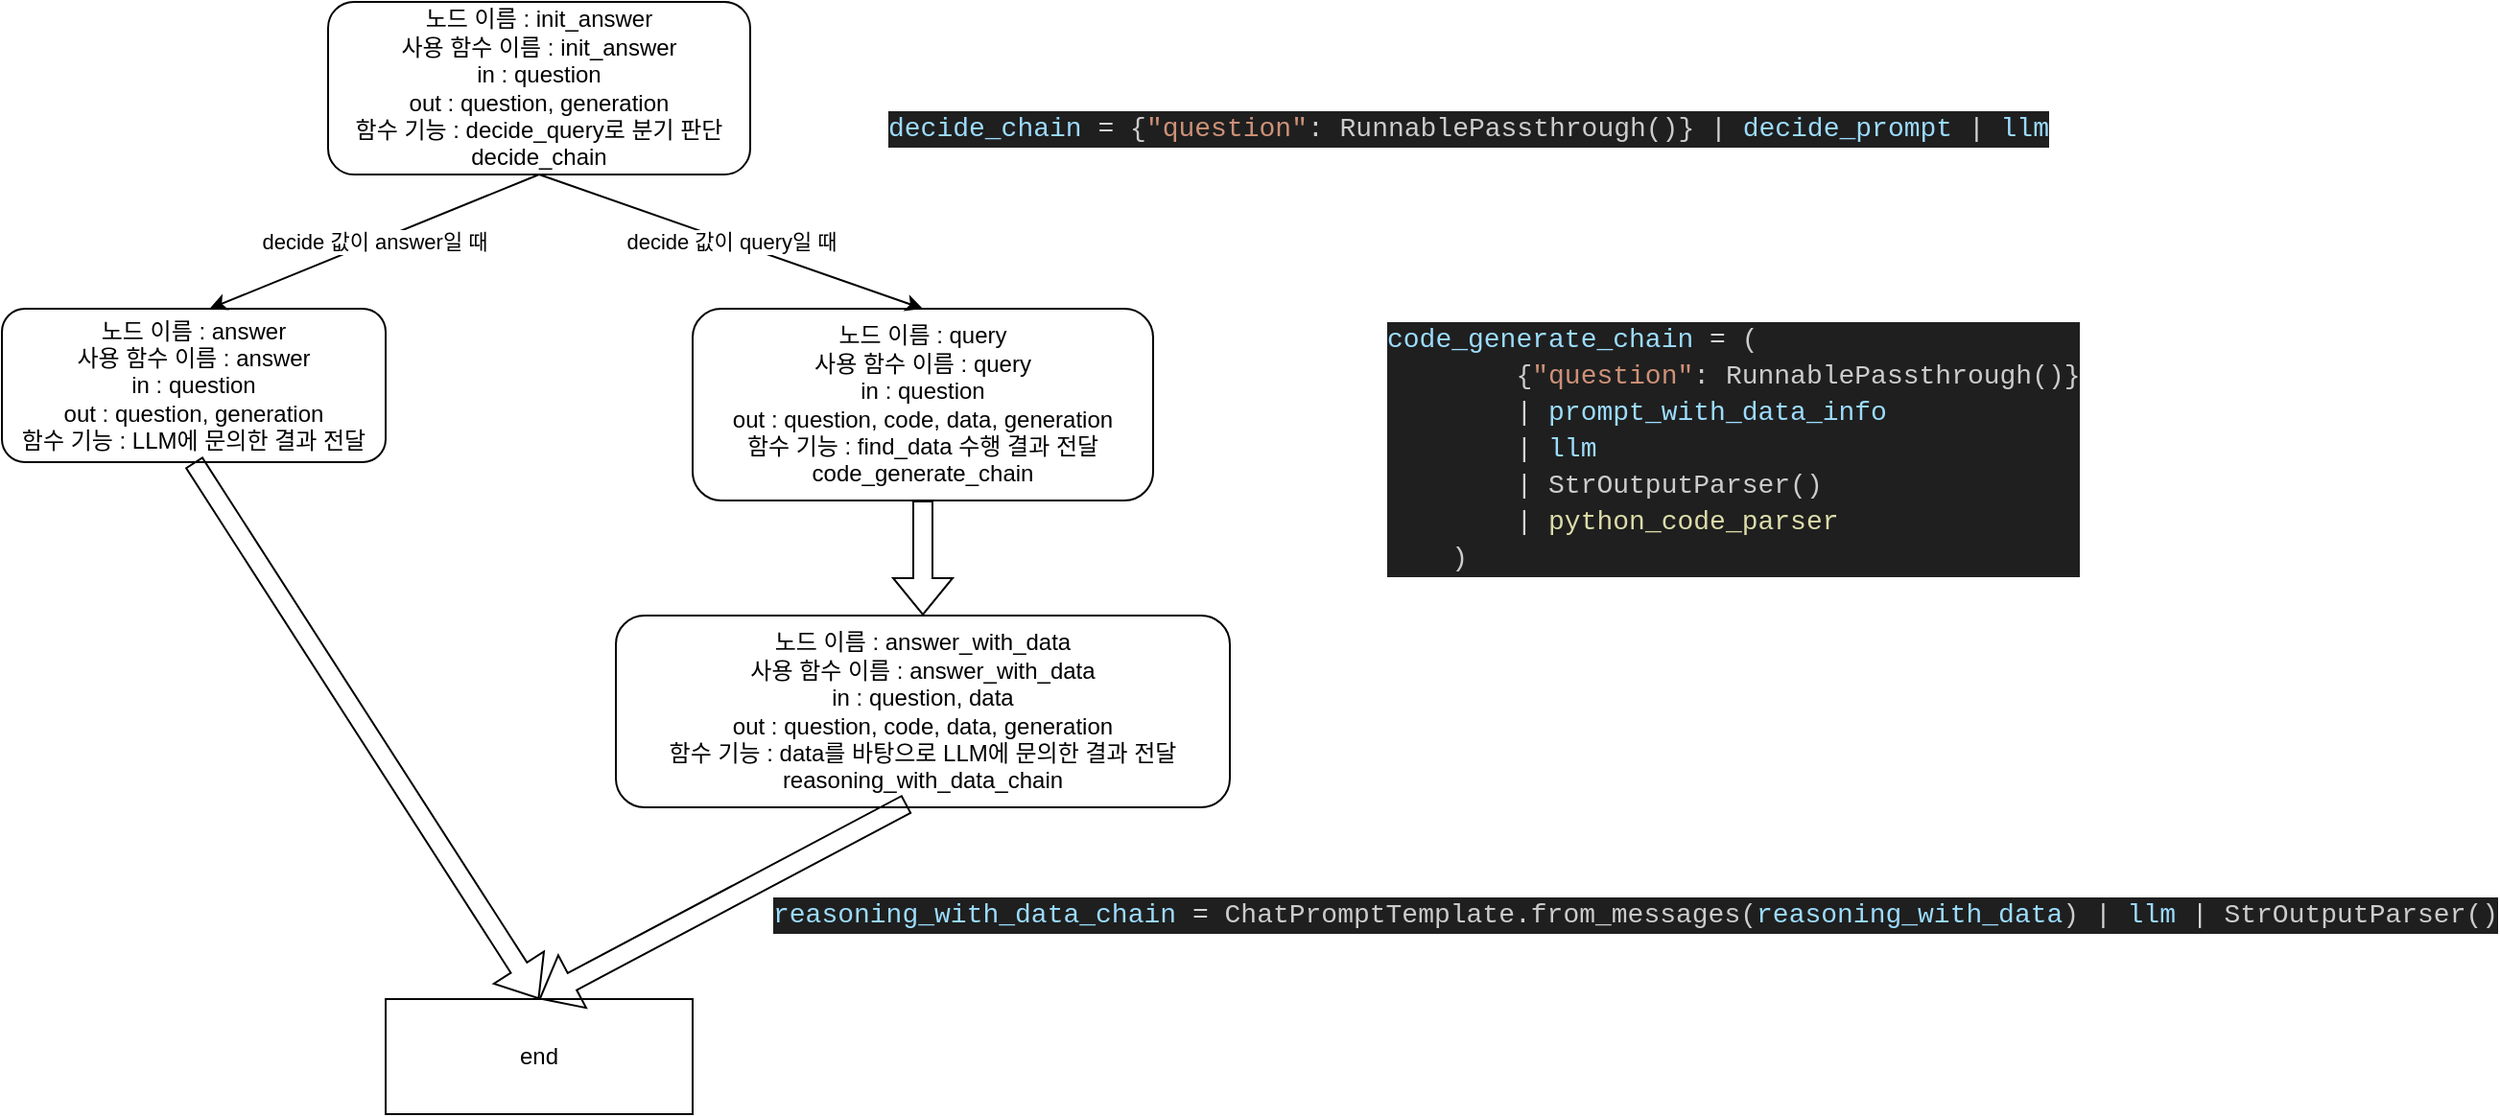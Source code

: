 <mxfile version="24.7.17" pages="4">
  <diagram name="4-2" id="MV99ywLE6sRBqoc3Rl2_">
    <mxGraphModel dx="1434" dy="772" grid="1" gridSize="10" guides="1" tooltips="1" connect="1" arrows="1" fold="1" page="1" pageScale="1" pageWidth="827" pageHeight="1169" math="0" shadow="0">
      <root>
        <mxCell id="0" />
        <mxCell id="1" parent="0" />
        <mxCell id="ds9b3EL3FU3L-x919b3u-1" value="노드 이름 : init_answer&lt;div&gt;사용 함수 이름 : init_answer&lt;/div&gt;&lt;div&gt;&lt;div&gt;&lt;span style=&quot;background-color: initial;&quot;&gt;in :&amp;nbsp;&lt;/span&gt;&lt;span style=&quot;background-color: initial;&quot;&gt;question&lt;/span&gt;&lt;/div&gt;&lt;div&gt;&lt;span style=&quot;background-color: initial;&quot;&gt;out : question, generation&lt;/span&gt;&lt;/div&gt;&lt;/div&gt;&lt;div&gt;&lt;div&gt;함수 기능 : decide_query로 분기 판단&lt;/div&gt;&lt;/div&gt;&lt;div&gt;decide_chain&lt;/div&gt;" style="rounded=1;whiteSpace=wrap;html=1;" parent="1" vertex="1">
          <mxGeometry x="290" y="40" width="220" height="90" as="geometry" />
        </mxCell>
        <mxCell id="ds9b3EL3FU3L-x919b3u-2" value="end" style="rounded=0;whiteSpace=wrap;html=1;" parent="1" vertex="1">
          <mxGeometry x="320" y="560" width="160" height="60" as="geometry" />
        </mxCell>
        <mxCell id="ds9b3EL3FU3L-x919b3u-3" value="노드 이름 : answer&lt;div&gt;사용 함수 이름 : answer&lt;/div&gt;&lt;div&gt;&lt;div&gt;&lt;span style=&quot;background-color: initial;&quot;&gt;in :&amp;nbsp;&lt;/span&gt;&lt;span style=&quot;background-color: initial;&quot;&gt;question&lt;/span&gt;&lt;/div&gt;&lt;div&gt;&lt;span style=&quot;background-color: initial;&quot;&gt;out : question, generation&lt;/span&gt;&lt;/div&gt;&lt;/div&gt;&lt;div&gt;함수 기능 : LLM에 문의한 결과 전달&lt;/div&gt;" style="rounded=1;whiteSpace=wrap;html=1;" parent="1" vertex="1">
          <mxGeometry x="120" y="200" width="200" height="80" as="geometry" />
        </mxCell>
        <mxCell id="ds9b3EL3FU3L-x919b3u-4" value="" style="shape=flexArrow;endArrow=classic;html=1;rounded=0;exitX=0.5;exitY=1;exitDx=0;exitDy=0;entryX=0.5;entryY=0;entryDx=0;entryDy=0;" parent="1" source="ds9b3EL3FU3L-x919b3u-3" target="ds9b3EL3FU3L-x919b3u-2" edge="1">
          <mxGeometry width="50" height="50" relative="1" as="geometry">
            <mxPoint x="390" y="430" as="sourcePoint" />
            <mxPoint x="430" y="470" as="targetPoint" />
          </mxGeometry>
        </mxCell>
        <mxCell id="ds9b3EL3FU3L-x919b3u-5" value="노드 이름 : answer_with_data&lt;div&gt;사용 함수 이름 : answer_with_data&lt;/div&gt;&lt;div&gt;&lt;div&gt;&lt;span style=&quot;background-color: initial;&quot;&gt;in :&amp;nbsp;&lt;/span&gt;&lt;span style=&quot;background-color: initial;&quot;&gt;question, data&lt;/span&gt;&lt;/div&gt;&lt;div&gt;&lt;span style=&quot;background-color: initial;&quot;&gt;out : question, code, data, generation&lt;/span&gt;&lt;/div&gt;&lt;/div&gt;&lt;div&gt;함수 기능 : data를 바탕으로 LLM에 문의한 결과 전달&lt;/div&gt;&lt;div&gt;reasoning_with_data_chain&lt;/div&gt;" style="rounded=1;whiteSpace=wrap;html=1;" parent="1" vertex="1">
          <mxGeometry x="440" y="360" width="320" height="100" as="geometry" />
        </mxCell>
        <mxCell id="ds9b3EL3FU3L-x919b3u-7" value="노드 이름 : query&lt;div&gt;사용 함수 이름 : query&lt;/div&gt;&lt;div&gt;&lt;div&gt;&lt;span style=&quot;background-color: initial;&quot;&gt;in :&amp;nbsp;&lt;/span&gt;&lt;span style=&quot;background-color: initial;&quot;&gt;question&lt;/span&gt;&lt;/div&gt;&lt;div&gt;&lt;span style=&quot;background-color: initial;&quot;&gt;out : question, code, data, generation&lt;/span&gt;&lt;/div&gt;&lt;/div&gt;&lt;div&gt;함수 기능 : find_data 수행 결과 전달&lt;/div&gt;&lt;div&gt;code_generate_chain&lt;/div&gt;" style="rounded=1;whiteSpace=wrap;html=1;" parent="1" vertex="1">
          <mxGeometry x="480" y="200" width="240" height="100" as="geometry" />
        </mxCell>
        <mxCell id="ds9b3EL3FU3L-x919b3u-8" value="" style="endArrow=classic;html=1;rounded=0;exitX=0.5;exitY=1;exitDx=0;exitDy=0;entryX=0.541;entryY=0;entryDx=0;entryDy=0;entryPerimeter=0;" parent="1" source="ds9b3EL3FU3L-x919b3u-1" target="ds9b3EL3FU3L-x919b3u-3" edge="1">
          <mxGeometry relative="1" as="geometry">
            <mxPoint x="400" y="200" as="sourcePoint" />
            <mxPoint x="500" y="200" as="targetPoint" />
          </mxGeometry>
        </mxCell>
        <mxCell id="ds9b3EL3FU3L-x919b3u-9" value="decide 값이 answer일 때" style="edgeLabel;resizable=0;html=1;;align=center;verticalAlign=middle;" parent="ds9b3EL3FU3L-x919b3u-8" connectable="0" vertex="1">
          <mxGeometry relative="1" as="geometry" />
        </mxCell>
        <mxCell id="ds9b3EL3FU3L-x919b3u-10" value="" style="endArrow=classic;html=1;rounded=0;exitX=0.5;exitY=1;exitDx=0;exitDy=0;entryX=0.5;entryY=0;entryDx=0;entryDy=0;" parent="1" source="ds9b3EL3FU3L-x919b3u-1" target="ds9b3EL3FU3L-x919b3u-7" edge="1">
          <mxGeometry relative="1" as="geometry">
            <mxPoint x="430" y="130" as="sourcePoint" />
            <mxPoint x="132" y="240" as="targetPoint" />
          </mxGeometry>
        </mxCell>
        <mxCell id="ds9b3EL3FU3L-x919b3u-11" value="decide 값이 query일 때" style="edgeLabel;resizable=0;html=1;;align=center;verticalAlign=middle;" parent="ds9b3EL3FU3L-x919b3u-10" connectable="0" vertex="1">
          <mxGeometry relative="1" as="geometry" />
        </mxCell>
        <mxCell id="ds9b3EL3FU3L-x919b3u-12" value="" style="shape=flexArrow;endArrow=classic;html=1;rounded=0;exitX=0.474;exitY=0.983;exitDx=0;exitDy=0;entryX=0.5;entryY=0;entryDx=0;entryDy=0;exitPerimeter=0;" parent="1" source="ds9b3EL3FU3L-x919b3u-5" target="ds9b3EL3FU3L-x919b3u-2" edge="1">
          <mxGeometry width="50" height="50" relative="1" as="geometry">
            <mxPoint x="125" y="300" as="sourcePoint" />
            <mxPoint x="410" y="490" as="targetPoint" />
          </mxGeometry>
        </mxCell>
        <mxCell id="ds9b3EL3FU3L-x919b3u-13" value="" style="shape=flexArrow;endArrow=classic;html=1;rounded=0;entryX=0.5;entryY=0;entryDx=0;entryDy=0;exitX=0.5;exitY=1;exitDx=0;exitDy=0;" parent="1" source="ds9b3EL3FU3L-x919b3u-7" target="ds9b3EL3FU3L-x919b3u-5" edge="1">
          <mxGeometry width="50" height="50" relative="1" as="geometry">
            <mxPoint x="660" y="310" as="sourcePoint" />
            <mxPoint x="410" y="490" as="targetPoint" />
          </mxGeometry>
        </mxCell>
        <mxCell id="0rAlKW8F8_RPbBPRrQMc-1" value="&lt;div style=&quot;color: #cccccc;background-color: #1f1f1f;font-family: Consolas, &#39;Courier New&#39;, monospace;font-weight: normal;font-size: 14px;line-height: 19px;white-space: pre;&quot;&gt;&lt;div&gt;&lt;span style=&quot;color: #9cdcfe;&quot;&gt;code_generate_chain&lt;/span&gt;&lt;span style=&quot;color: #cccccc;&quot;&gt; &lt;/span&gt;&lt;span style=&quot;color: #d4d4d4;&quot;&gt;=&lt;/span&gt;&lt;span style=&quot;color: #cccccc;&quot;&gt; (&lt;/span&gt;&lt;/div&gt;&lt;div&gt;&lt;span style=&quot;color: #cccccc;&quot;&gt;&amp;nbsp; &amp;nbsp; &amp;nbsp; &amp;nbsp; {&lt;/span&gt;&lt;span style=&quot;color: #ce9178;&quot;&gt;&quot;question&quot;&lt;/span&gt;&lt;span style=&quot;color: #cccccc;&quot;&gt;: RunnablePassthrough()}&lt;/span&gt;&lt;/div&gt;&lt;div&gt;&lt;span style=&quot;color: #cccccc;&quot;&gt;&amp;nbsp; &amp;nbsp; &amp;nbsp; &amp;nbsp; &lt;/span&gt;&lt;span style=&quot;color: #d4d4d4;&quot;&gt;|&lt;/span&gt;&lt;span style=&quot;color: #cccccc;&quot;&gt; &lt;/span&gt;&lt;span style=&quot;color: #9cdcfe;&quot;&gt;prompt_with_data_info&lt;/span&gt;&lt;/div&gt;&lt;div&gt;&lt;span style=&quot;color: #cccccc;&quot;&gt;&amp;nbsp; &amp;nbsp; &amp;nbsp; &amp;nbsp; &lt;/span&gt;&lt;span style=&quot;color: #d4d4d4;&quot;&gt;|&lt;/span&gt;&lt;span style=&quot;color: #cccccc;&quot;&gt; &lt;/span&gt;&lt;span style=&quot;color: #9cdcfe;&quot;&gt;llm&lt;/span&gt;&lt;span style=&quot;color: #cccccc;&quot;&gt; &lt;/span&gt;&lt;/div&gt;&lt;div&gt;&lt;span style=&quot;color: #cccccc;&quot;&gt;&amp;nbsp; &amp;nbsp; &amp;nbsp; &amp;nbsp; &lt;/span&gt;&lt;span style=&quot;color: #d4d4d4;&quot;&gt;|&lt;/span&gt;&lt;span style=&quot;color: #cccccc;&quot;&gt; StrOutputParser()&lt;/span&gt;&lt;/div&gt;&lt;div&gt;&lt;span style=&quot;color: #cccccc;&quot;&gt;&amp;nbsp; &amp;nbsp; &amp;nbsp; &amp;nbsp; &lt;/span&gt;&lt;span style=&quot;color: #d4d4d4;&quot;&gt;|&lt;/span&gt;&lt;span style=&quot;color: #cccccc;&quot;&gt; &lt;/span&gt;&lt;span style=&quot;color: #dcdcaa;&quot;&gt;python_code_parser&lt;/span&gt;&lt;/div&gt;&lt;div&gt;&lt;span style=&quot;color: #cccccc;&quot;&gt;&amp;nbsp; &amp;nbsp; )&lt;/span&gt;&lt;/div&gt;&lt;/div&gt;" style="text;whiteSpace=wrap;html=1;" vertex="1" parent="1">
          <mxGeometry x="840" y="200" width="360" height="160" as="geometry" />
        </mxCell>
        <mxCell id="0rAlKW8F8_RPbBPRrQMc-2" value="&lt;div style=&quot;color: #cccccc;background-color: #1f1f1f;font-family: Consolas, &#39;Courier New&#39;, monospace;font-weight: normal;font-size: 14px;line-height: 19px;white-space: pre;&quot;&gt;&lt;div&gt;&lt;span style=&quot;color: #9cdcfe;&quot;&gt;decide_chain&lt;/span&gt;&lt;span style=&quot;color: #cccccc;&quot;&gt; &lt;/span&gt;&lt;span style=&quot;color: #d4d4d4;&quot;&gt;=&lt;/span&gt;&lt;span style=&quot;color: #cccccc;&quot;&gt; {&lt;/span&gt;&lt;span style=&quot;color: #ce9178;&quot;&gt;&quot;question&quot;&lt;/span&gt;&lt;span style=&quot;color: #cccccc;&quot;&gt;: RunnablePassthrough()} &lt;/span&gt;&lt;span style=&quot;color: #d4d4d4;&quot;&gt;|&lt;/span&gt;&lt;span style=&quot;color: #cccccc;&quot;&gt; &lt;/span&gt;&lt;span style=&quot;color: #9cdcfe;&quot;&gt;decide_prompt&lt;/span&gt;&lt;span style=&quot;color: #cccccc;&quot;&gt; &lt;/span&gt;&lt;span style=&quot;color: #d4d4d4;&quot;&gt;|&lt;/span&gt;&lt;span style=&quot;color: #cccccc;&quot;&gt; &lt;/span&gt;&lt;span style=&quot;color: #9cdcfe;&quot;&gt;llm&lt;/span&gt;&lt;/div&gt;&lt;/div&gt;" style="text;whiteSpace=wrap;html=1;" vertex="1" parent="1">
          <mxGeometry x="580" y="90" width="560" height="40" as="geometry" />
        </mxCell>
        <mxCell id="0rAlKW8F8_RPbBPRrQMc-3" value="&lt;div style=&quot;color: #cccccc;background-color: #1f1f1f;font-family: Consolas, &#39;Courier New&#39;, monospace;font-weight: normal;font-size: 14px;line-height: 19px;white-space: pre;&quot;&gt;&lt;div&gt;&lt;span style=&quot;color: #9cdcfe;&quot;&gt;reasoning_with_data_chain&lt;/span&gt;&lt;span style=&quot;color: #cccccc;&quot;&gt; &lt;/span&gt;&lt;span style=&quot;color: #d4d4d4;&quot;&gt;=&lt;/span&gt;&lt;span style=&quot;color: #cccccc;&quot;&gt; ChatPromptTemplate.from_messages(&lt;/span&gt;&lt;span style=&quot;color: #9cdcfe;&quot;&gt;reasoning_with_data&lt;/span&gt;&lt;span style=&quot;color: #cccccc;&quot;&gt;) &lt;/span&gt;&lt;span style=&quot;color: #d4d4d4;&quot;&gt;|&lt;/span&gt;&lt;span style=&quot;color: #cccccc;&quot;&gt; &lt;/span&gt;&lt;span style=&quot;color: #9cdcfe;&quot;&gt;llm&lt;/span&gt;&lt;span style=&quot;color: #cccccc;&quot;&gt; &lt;/span&gt;&lt;span style=&quot;color: #d4d4d4;&quot;&gt;|&lt;/span&gt;&lt;span style=&quot;color: #cccccc;&quot;&gt; StrOutputParser()&lt;/span&gt;&lt;/div&gt;&lt;/div&gt;" style="text;whiteSpace=wrap;html=1;" vertex="1" parent="1">
          <mxGeometry x="520" y="500" width="560" height="40" as="geometry" />
        </mxCell>
      </root>
    </mxGraphModel>
  </diagram>
  <diagram id="LjDx1Z9YluQTYCxdf5pO" name="4-3">
    <mxGraphModel dx="1434" dy="772" grid="1" gridSize="10" guides="1" tooltips="1" connect="1" arrows="1" fold="1" page="1" pageScale="1" pageWidth="827" pageHeight="1169" math="0" shadow="0">
      <root>
        <mxCell id="0" />
        <mxCell id="1" parent="0" />
        <mxCell id="JWnWODcYiuXgqW57iwMw-1" value="노드 이름 : init_answer&lt;div&gt;사용 함수 이름 : init_answer&lt;/div&gt;&lt;div&gt;&lt;div&gt;&lt;span style=&quot;background-color: initial;&quot;&gt;in :&amp;nbsp;&lt;/span&gt;&lt;span style=&quot;background-color: initial;&quot;&gt;question&lt;/span&gt;&lt;/div&gt;&lt;/div&gt;&lt;div&gt;&lt;div&gt;&lt;span style=&quot;background-color: initial;&quot;&gt;out : question, generation&lt;/span&gt;&lt;/div&gt;&lt;div&gt;함수 기능 : route_question으로 분기 판단&lt;/div&gt;&lt;div&gt;router_chain&lt;/div&gt;&lt;/div&gt;" style="rounded=1;whiteSpace=wrap;html=1;" vertex="1" parent="1">
          <mxGeometry x="440" y="30" width="240" height="90" as="geometry" />
        </mxCell>
        <mxCell id="Ij5GuR-pHaMtWtAFPa6k-1" value="end" style="rounded=0;whiteSpace=wrap;html=1;" vertex="1" parent="1">
          <mxGeometry x="490" y="680" width="160" height="60" as="geometry" />
        </mxCell>
        <mxCell id="Ij5GuR-pHaMtWtAFPa6k-2" value="노드 이름 : excel_data&lt;div&gt;사용 함수 이름 : query&lt;/div&gt;&lt;div&gt;&lt;br&gt;&lt;/div&gt;" style="rounded=1;whiteSpace=wrap;html=1;" vertex="1" parent="1">
          <mxGeometry x="120" y="200" width="200" height="80" as="geometry" />
        </mxCell>
        <mxCell id="Lxmla6JVp4HN2WVFgF97-1" value="노드 이름 : rag&lt;div&gt;사용 함수 이름 : retrieval&lt;/div&gt;&lt;div&gt;&lt;br&gt;&lt;/div&gt;" style="rounded=1;whiteSpace=wrap;html=1;" vertex="1" parent="1">
          <mxGeometry x="340" y="200" width="200" height="80" as="geometry" />
        </mxCell>
        <mxCell id="Lxmla6JVp4HN2WVFgF97-2" value="노드 이름 : answer_with_data&lt;div&gt;사용 함수 이름 :&amp;nbsp;&lt;span style=&quot;background-color: initial;&quot;&gt;answer_with_data&lt;/span&gt;&lt;/div&gt;&lt;div&gt;&lt;br&gt;&lt;/div&gt;" style="rounded=1;whiteSpace=wrap;html=1;" vertex="1" parent="1">
          <mxGeometry x="120" y="400" width="200" height="80" as="geometry" />
        </mxCell>
        <mxCell id="Lxmla6JVp4HN2WVFgF97-3" value="노드 이름 : answer_with_retrieval&lt;div&gt;사용 함수 이름 : answer_with_retrieved_data&lt;/div&gt;&lt;div&gt;&lt;br&gt;&lt;/div&gt;" style="rounded=1;whiteSpace=wrap;html=1;" vertex="1" parent="1">
          <mxGeometry x="340" y="400" width="200" height="80" as="geometry" />
        </mxCell>
        <mxCell id="Lxmla6JVp4HN2WVFgF97-4" value="노드 이름 : excel_plot&lt;div&gt;사용 함수 이름 : plot_graph&lt;/div&gt;&lt;div&gt;&lt;br&gt;&lt;/div&gt;" style="rounded=1;whiteSpace=wrap;html=1;" vertex="1" parent="1">
          <mxGeometry x="560" y="400" width="200" height="80" as="geometry" />
        </mxCell>
        <mxCell id="Lxmla6JVp4HN2WVFgF97-5" value="노드 이름 : plain_answer&lt;div&gt;사용 함수 이름 : answer&lt;/div&gt;&lt;div&gt;&lt;br&gt;&lt;/div&gt;" style="rounded=1;whiteSpace=wrap;html=1;" vertex="1" parent="1">
          <mxGeometry x="780" y="400" width="200" height="80" as="geometry" />
        </mxCell>
        <mxCell id="jAxQnKRdiQQyq91wEyt_-1" value="" style="shape=flexArrow;endArrow=classic;html=1;rounded=0;exitX=0.5;exitY=1;exitDx=0;exitDy=0;entryX=0.5;entryY=0;entryDx=0;entryDy=0;" edge="1" parent="1" source="Lxmla6JVp4HN2WVFgF97-2" target="Ij5GuR-pHaMtWtAFPa6k-1">
          <mxGeometry width="50" height="50" relative="1" as="geometry">
            <mxPoint x="220" y="280" as="sourcePoint" />
            <mxPoint x="400" y="560" as="targetPoint" />
          </mxGeometry>
        </mxCell>
        <mxCell id="jAxQnKRdiQQyq91wEyt_-2" value="" style="shape=flexArrow;endArrow=classic;html=1;rounded=0;exitX=0.5;exitY=1;exitDx=0;exitDy=0;entryX=0.5;entryY=0;entryDx=0;entryDy=0;" edge="1" parent="1" source="Lxmla6JVp4HN2WVFgF97-3" target="Ij5GuR-pHaMtWtAFPa6k-1">
          <mxGeometry width="50" height="50" relative="1" as="geometry">
            <mxPoint x="230" y="420" as="sourcePoint" />
            <mxPoint x="600" y="510" as="targetPoint" />
          </mxGeometry>
        </mxCell>
        <mxCell id="jAxQnKRdiQQyq91wEyt_-3" value="" style="shape=flexArrow;endArrow=classic;html=1;rounded=0;exitX=0.5;exitY=1;exitDx=0;exitDy=0;entryX=0.5;entryY=0;entryDx=0;entryDy=0;" edge="1" parent="1" source="Lxmla6JVp4HN2WVFgF97-4" target="Ij5GuR-pHaMtWtAFPa6k-1">
          <mxGeometry width="50" height="50" relative="1" as="geometry">
            <mxPoint x="450" y="420" as="sourcePoint" />
            <mxPoint x="610" y="520" as="targetPoint" />
          </mxGeometry>
        </mxCell>
        <mxCell id="jAxQnKRdiQQyq91wEyt_-4" value="" style="shape=flexArrow;endArrow=classic;html=1;rounded=0;exitX=0.5;exitY=1;exitDx=0;exitDy=0;entryX=0.5;entryY=0;entryDx=0;entryDy=0;" edge="1" parent="1" source="Lxmla6JVp4HN2WVFgF97-5" target="Ij5GuR-pHaMtWtAFPa6k-1">
          <mxGeometry width="50" height="50" relative="1" as="geometry">
            <mxPoint x="670" y="420" as="sourcePoint" />
            <mxPoint x="610" y="520" as="targetPoint" />
          </mxGeometry>
        </mxCell>
        <mxCell id="Az9ocOUnLofP0U802ddc-1" value="" style="shape=flexArrow;endArrow=classic;html=1;rounded=0;exitX=0.5;exitY=1;exitDx=0;exitDy=0;entryX=0.5;entryY=0;entryDx=0;entryDy=0;" edge="1" parent="1" source="Ij5GuR-pHaMtWtAFPa6k-2" target="Lxmla6JVp4HN2WVFgF97-2">
          <mxGeometry width="50" height="50" relative="1" as="geometry">
            <mxPoint x="140" y="450" as="sourcePoint" />
            <mxPoint x="300" y="610" as="targetPoint" />
          </mxGeometry>
        </mxCell>
        <mxCell id="Az9ocOUnLofP0U802ddc-2" value="" style="shape=flexArrow;endArrow=classic;html=1;rounded=0;exitX=0.5;exitY=1;exitDx=0;exitDy=0;" edge="1" parent="1" source="Lxmla6JVp4HN2WVFgF97-1" target="Lxmla6JVp4HN2WVFgF97-3">
          <mxGeometry width="50" height="50" relative="1" as="geometry">
            <mxPoint x="230" y="290" as="sourcePoint" />
            <mxPoint x="230" y="340" as="targetPoint" />
          </mxGeometry>
        </mxCell>
        <mxCell id="cJeyMAColE8tf_k0i4Z5-1" value="&lt;div style=&quot;color: #cccccc;background-color: #1f1f1f;font-family: Consolas, &#39;Courier New&#39;, monospace;font-weight: normal;font-size: 14px;line-height: 19px;white-space: pre;&quot;&gt;&lt;div&gt;&lt;span style=&quot;color: #9cdcfe;&quot;&gt;router_chain&lt;/span&gt;&lt;span style=&quot;color: #cccccc;&quot;&gt; &lt;/span&gt;&lt;span style=&quot;color: #d4d4d4;&quot;&gt;=&lt;/span&gt;&lt;span style=&quot;color: #cccccc;&quot;&gt; &lt;/span&gt;&lt;span style=&quot;color: #9cdcfe;&quot;&gt;route_prompt&lt;/span&gt;&lt;span style=&quot;color: #cccccc;&quot;&gt; &lt;/span&gt;&lt;span style=&quot;color: #d4d4d4;&quot;&gt;|&lt;/span&gt;&lt;span style=&quot;color: #cccccc;&quot;&gt; &lt;/span&gt;&lt;span style=&quot;color: #9cdcfe;&quot;&gt;route_llm&lt;/span&gt;&lt;span style=&quot;color: #cccccc;&quot;&gt; &lt;/span&gt;&lt;span style=&quot;color: #d4d4d4;&quot;&gt;|&lt;/span&gt;&lt;span style=&quot;color: #cccccc;&quot;&gt; JsonOutputParser()&lt;/span&gt;&lt;/div&gt;&lt;/div&gt;" style="text;whiteSpace=wrap;html=1;" vertex="1" parent="1">
          <mxGeometry x="690" y="70" width="500" height="40" as="geometry" />
        </mxCell>
        <mxCell id="MLnAX3gcFmbcOvcaZEik-1" value="" style="endArrow=classic;html=1;rounded=0;exitX=0.5;exitY=1;exitDx=0;exitDy=0;entryX=0.5;entryY=0;entryDx=0;entryDy=0;" edge="1" parent="1" source="JWnWODcYiuXgqW57iwMw-1" target="Ij5GuR-pHaMtWtAFPa6k-2">
          <mxGeometry relative="1" as="geometry">
            <mxPoint x="570" y="160" as="sourcePoint" />
            <mxPoint x="230" y="170" as="targetPoint" />
          </mxGeometry>
        </mxCell>
        <mxCell id="MLnAX3gcFmbcOvcaZEik-2" value="excel_data" style="edgeLabel;resizable=0;html=1;;align=center;verticalAlign=middle;" connectable="0" vertex="1" parent="MLnAX3gcFmbcOvcaZEik-1">
          <mxGeometry relative="1" as="geometry" />
        </mxCell>
        <mxCell id="MLnAX3gcFmbcOvcaZEik-3" value="" style="endArrow=classic;html=1;rounded=0;entryX=0.5;entryY=0;entryDx=0;entryDy=0;exitX=0.5;exitY=1;exitDx=0;exitDy=0;" edge="1" parent="1" source="JWnWODcYiuXgqW57iwMw-1" target="Lxmla6JVp4HN2WVFgF97-1">
          <mxGeometry relative="1" as="geometry">
            <mxPoint x="560" y="130" as="sourcePoint" />
            <mxPoint x="230" y="210" as="targetPoint" />
          </mxGeometry>
        </mxCell>
        <mxCell id="MLnAX3gcFmbcOvcaZEik-4" value="rag" style="edgeLabel;resizable=0;html=1;;align=center;verticalAlign=middle;" connectable="0" vertex="1" parent="MLnAX3gcFmbcOvcaZEik-3">
          <mxGeometry relative="1" as="geometry" />
        </mxCell>
        <mxCell id="MLnAX3gcFmbcOvcaZEik-5" value="" style="endArrow=classic;html=1;rounded=0;entryX=0.5;entryY=0;entryDx=0;entryDy=0;exitX=0.5;exitY=1;exitDx=0;exitDy=0;" edge="1" parent="1" source="JWnWODcYiuXgqW57iwMw-1" target="Lxmla6JVp4HN2WVFgF97-4">
          <mxGeometry relative="1" as="geometry">
            <mxPoint x="570" y="140" as="sourcePoint" />
            <mxPoint x="450" y="210" as="targetPoint" />
          </mxGeometry>
        </mxCell>
        <mxCell id="MLnAX3gcFmbcOvcaZEik-6" value="excel_plot" style="edgeLabel;resizable=0;html=1;;align=center;verticalAlign=middle;" connectable="0" vertex="1" parent="MLnAX3gcFmbcOvcaZEik-5">
          <mxGeometry relative="1" as="geometry" />
        </mxCell>
        <mxCell id="MLnAX3gcFmbcOvcaZEik-7" value="" style="endArrow=classic;html=1;rounded=0;entryX=0.5;entryY=0;entryDx=0;entryDy=0;exitX=0.5;exitY=1;exitDx=0;exitDy=0;" edge="1" parent="1" source="JWnWODcYiuXgqW57iwMw-1" target="Lxmla6JVp4HN2WVFgF97-5">
          <mxGeometry relative="1" as="geometry">
            <mxPoint x="570" y="140" as="sourcePoint" />
            <mxPoint x="670" y="410" as="targetPoint" />
          </mxGeometry>
        </mxCell>
        <mxCell id="MLnAX3gcFmbcOvcaZEik-8" value="plain_answer" style="edgeLabel;resizable=0;html=1;;align=center;verticalAlign=middle;" connectable="0" vertex="1" parent="MLnAX3gcFmbcOvcaZEik-7">
          <mxGeometry relative="1" as="geometry" />
        </mxCell>
      </root>
    </mxGraphModel>
  </diagram>
  <diagram id="Y2zBuMSRXgcPv7WAHZ7Q" name="7-1">
    <mxGraphModel dx="3088" dy="772" grid="1" gridSize="10" guides="1" tooltips="1" connect="1" arrows="1" fold="1" page="1" pageScale="1" pageWidth="827" pageHeight="1169" math="0" shadow="0">
      <root>
        <mxCell id="0" />
        <mxCell id="1" parent="0" />
        <mxCell id="Q4t0rq_T2l3c5pflfMcH-1" value="" style="shape=image;verticalLabelPosition=bottom;labelBackgroundColor=default;verticalAlign=top;aspect=fixed;imageAspect=0;image=https://cdn-api.elice.io/api-attachment/attachment/b9584527e528438ab78866b508c8106a/image.png;" vertex="1" parent="1">
          <mxGeometry x="-1090" y="70" width="1200" height="660" as="geometry" />
        </mxCell>
        <mxCell id="EMjT_IQqUJPIoGhU9Il9-1" value="노드 이름 : init_answer&lt;div&gt;사용 함수 이름 : route_question&lt;/div&gt;&lt;div&gt;condition_edge : _extract_route&lt;/div&gt;" style="rounded=1;whiteSpace=wrap;html=1;" vertex="1" parent="1">
          <mxGeometry x="440" y="30" width="240" height="90" as="geometry" />
        </mxCell>
        <mxCell id="EMjT_IQqUJPIoGhU9Il9-2" value="end" style="rounded=0;whiteSpace=wrap;html=1;" vertex="1" parent="1">
          <mxGeometry x="490" y="680" width="160" height="60" as="geometry" />
        </mxCell>
        <mxCell id="EMjT_IQqUJPIoGhU9Il9-3" value="노드 이름 : excel_data&lt;div&gt;사용 함수 이름 : query&lt;/div&gt;&lt;div&gt;condition_edge : _check_generated_code_error&lt;/div&gt;" style="rounded=1;whiteSpace=wrap;html=1;" vertex="1" parent="1">
          <mxGeometry x="120" y="200" width="200" height="80" as="geometry" />
        </mxCell>
        <mxCell id="EMjT_IQqUJPIoGhU9Il9-4" value="노드 이름 : rag&lt;div&gt;사용 함수 이름 : retrieval&lt;/div&gt;&lt;div&gt;condition_edge : _judge_relevance&lt;/div&gt;" style="rounded=1;whiteSpace=wrap;html=1;" vertex="1" parent="1">
          <mxGeometry x="340" y="200" width="200" height="80" as="geometry" />
        </mxCell>
        <mxCell id="EMjT_IQqUJPIoGhU9Il9-5" value="노드 이름 : answer_with_data&lt;div&gt;사용 함수 이름 :&amp;nbsp;&lt;span style=&quot;background-color: initial;&quot;&gt;answer_with_data&lt;/span&gt;&lt;/div&gt;&lt;div&gt;&lt;br&gt;&lt;/div&gt;" style="rounded=1;whiteSpace=wrap;html=1;" vertex="1" parent="1">
          <mxGeometry x="120" y="400" width="200" height="80" as="geometry" />
        </mxCell>
        <mxCell id="EMjT_IQqUJPIoGhU9Il9-6" value="노드 이름 : answer_with_retrieval&lt;div&gt;사용 함수 이름 : answer_with_retrieved_data&lt;/div&gt;&lt;div&gt;condition_edge : _judge_hallucination&lt;/div&gt;" style="rounded=1;whiteSpace=wrap;html=1;" vertex="1" parent="1">
          <mxGeometry x="340" y="400" width="200" height="80" as="geometry" />
        </mxCell>
        <mxCell id="EMjT_IQqUJPIoGhU9Il9-7" value="노드 이름 : excel_plot&lt;div&gt;사용 함수 이름 : plot_graph&lt;/div&gt;&lt;div&gt;condition_edge : _check_generated_code_error&lt;/div&gt;" style="rounded=1;whiteSpace=wrap;html=1;" vertex="1" parent="1">
          <mxGeometry x="800" y="400" width="200" height="80" as="geometry" />
        </mxCell>
        <mxCell id="EMjT_IQqUJPIoGhU9Il9-8" value="노드 이름 : plain_answer&lt;div&gt;사용 함수 이름 : answer&lt;/div&gt;&lt;div&gt;&lt;br&gt;&lt;/div&gt;" style="rounded=1;whiteSpace=wrap;html=1;" vertex="1" parent="1">
          <mxGeometry x="580" y="400" width="200" height="80" as="geometry" />
        </mxCell>
        <mxCell id="EMjT_IQqUJPIoGhU9Il9-9" value="" style="shape=flexArrow;endArrow=classic;html=1;rounded=0;exitX=0.5;exitY=1;exitDx=0;exitDy=0;entryX=0.5;entryY=0;entryDx=0;entryDy=0;" edge="1" parent="1" source="EMjT_IQqUJPIoGhU9Il9-5" target="EMjT_IQqUJPIoGhU9Il9-2">
          <mxGeometry width="50" height="50" relative="1" as="geometry">
            <mxPoint x="220" y="280" as="sourcePoint" />
            <mxPoint x="400" y="560" as="targetPoint" />
          </mxGeometry>
        </mxCell>
        <mxCell id="EMjT_IQqUJPIoGhU9Il9-10" value="" style="shape=flexArrow;endArrow=classic;html=1;rounded=0;exitX=0.5;exitY=1;exitDx=0;exitDy=0;entryX=0.5;entryY=0;entryDx=0;entryDy=0;" edge="1" parent="1" source="EMjT_IQqUJPIoGhU9Il9-6" target="EMjT_IQqUJPIoGhU9Il9-2">
          <mxGeometry width="50" height="50" relative="1" as="geometry">
            <mxPoint x="230" y="420" as="sourcePoint" />
            <mxPoint x="600" y="510" as="targetPoint" />
          </mxGeometry>
        </mxCell>
        <mxCell id="EMjT_IQqUJPIoGhU9Il9-11" value="" style="shape=flexArrow;endArrow=classic;html=1;rounded=0;exitX=0.5;exitY=1;exitDx=0;exitDy=0;entryX=0.5;entryY=0;entryDx=0;entryDy=0;" edge="1" parent="1" source="EMjT_IQqUJPIoGhU9Il9-7" target="EMjT_IQqUJPIoGhU9Il9-2">
          <mxGeometry width="50" height="50" relative="1" as="geometry">
            <mxPoint x="450" y="420" as="sourcePoint" />
            <mxPoint x="610" y="520" as="targetPoint" />
          </mxGeometry>
        </mxCell>
        <mxCell id="EMjT_IQqUJPIoGhU9Il9-12" value="" style="shape=flexArrow;endArrow=classic;html=1;rounded=0;exitX=0.5;exitY=1;exitDx=0;exitDy=0;entryX=0.5;entryY=0;entryDx=0;entryDy=0;" edge="1" parent="1" source="EMjT_IQqUJPIoGhU9Il9-8" target="EMjT_IQqUJPIoGhU9Il9-2">
          <mxGeometry width="50" height="50" relative="1" as="geometry">
            <mxPoint x="670" y="420" as="sourcePoint" />
            <mxPoint x="610" y="520" as="targetPoint" />
          </mxGeometry>
        </mxCell>
        <mxCell id="EMjT_IQqUJPIoGhU9Il9-13" value="" style="shape=flexArrow;endArrow=classic;html=1;rounded=0;exitX=0.5;exitY=1;exitDx=0;exitDy=0;entryX=0.5;entryY=0;entryDx=0;entryDy=0;" edge="1" parent="1" source="EMjT_IQqUJPIoGhU9Il9-3" target="EMjT_IQqUJPIoGhU9Il9-5">
          <mxGeometry width="50" height="50" relative="1" as="geometry">
            <mxPoint x="140" y="450" as="sourcePoint" />
            <mxPoint x="300" y="610" as="targetPoint" />
          </mxGeometry>
        </mxCell>
        <mxCell id="EMjT_IQqUJPIoGhU9Il9-14" value="" style="shape=flexArrow;endArrow=classic;html=1;rounded=0;exitX=0.5;exitY=1;exitDx=0;exitDy=0;" edge="1" parent="1" source="EMjT_IQqUJPIoGhU9Il9-4" target="EMjT_IQqUJPIoGhU9Il9-6">
          <mxGeometry width="50" height="50" relative="1" as="geometry">
            <mxPoint x="230" y="290" as="sourcePoint" />
            <mxPoint x="230" y="340" as="targetPoint" />
          </mxGeometry>
        </mxCell>
        <mxCell id="EMjT_IQqUJPIoGhU9Il9-15" value="" style="endArrow=classic;html=1;rounded=0;exitX=0.5;exitY=1;exitDx=0;exitDy=0;entryX=0.5;entryY=0;entryDx=0;entryDy=0;" edge="1" parent="1" source="EMjT_IQqUJPIoGhU9Il9-1" target="EMjT_IQqUJPIoGhU9Il9-3">
          <mxGeometry relative="1" as="geometry">
            <mxPoint x="570" y="160" as="sourcePoint" />
            <mxPoint x="230" y="170" as="targetPoint" />
          </mxGeometry>
        </mxCell>
        <mxCell id="EMjT_IQqUJPIoGhU9Il9-16" value="excel_data" style="edgeLabel;resizable=0;html=1;;align=center;verticalAlign=middle;" connectable="0" vertex="1" parent="EMjT_IQqUJPIoGhU9Il9-15">
          <mxGeometry relative="1" as="geometry" />
        </mxCell>
        <mxCell id="EMjT_IQqUJPIoGhU9Il9-17" value="" style="endArrow=classic;html=1;rounded=0;entryX=0.5;entryY=0;entryDx=0;entryDy=0;exitX=0.5;exitY=1;exitDx=0;exitDy=0;" edge="1" parent="1" source="EMjT_IQqUJPIoGhU9Il9-1" target="EMjT_IQqUJPIoGhU9Il9-4">
          <mxGeometry relative="1" as="geometry">
            <mxPoint x="560" y="130" as="sourcePoint" />
            <mxPoint x="230" y="210" as="targetPoint" />
          </mxGeometry>
        </mxCell>
        <mxCell id="EMjT_IQqUJPIoGhU9Il9-18" value="rag" style="edgeLabel;resizable=0;html=1;;align=center;verticalAlign=middle;" connectable="0" vertex="1" parent="EMjT_IQqUJPIoGhU9Il9-17">
          <mxGeometry relative="1" as="geometry" />
        </mxCell>
        <mxCell id="EMjT_IQqUJPIoGhU9Il9-19" value="" style="endArrow=classic;html=1;rounded=0;entryX=0.5;entryY=0;entryDx=0;entryDy=0;exitX=0.5;exitY=1;exitDx=0;exitDy=0;" edge="1" parent="1" source="EMjT_IQqUJPIoGhU9Il9-1" target="EMjT_IQqUJPIoGhU9Il9-7">
          <mxGeometry relative="1" as="geometry">
            <mxPoint x="570" y="140" as="sourcePoint" />
            <mxPoint x="450" y="210" as="targetPoint" />
          </mxGeometry>
        </mxCell>
        <mxCell id="EMjT_IQqUJPIoGhU9Il9-20" value="excel_plot" style="edgeLabel;resizable=0;html=1;;align=center;verticalAlign=middle;" connectable="0" vertex="1" parent="EMjT_IQqUJPIoGhU9Il9-19">
          <mxGeometry relative="1" as="geometry" />
        </mxCell>
        <mxCell id="EMjT_IQqUJPIoGhU9Il9-21" value="" style="endArrow=classic;html=1;rounded=0;entryX=0.5;entryY=0;entryDx=0;entryDy=0;exitX=0.5;exitY=1;exitDx=0;exitDy=0;" edge="1" parent="1" source="EMjT_IQqUJPIoGhU9Il9-1" target="EMjT_IQqUJPIoGhU9Il9-8">
          <mxGeometry relative="1" as="geometry">
            <mxPoint x="570" y="140" as="sourcePoint" />
            <mxPoint x="670" y="410" as="targetPoint" />
          </mxGeometry>
        </mxCell>
        <mxCell id="EMjT_IQqUJPIoGhU9Il9-22" value="plain_answer" style="edgeLabel;resizable=0;html=1;;align=center;verticalAlign=middle;" connectable="0" vertex="1" parent="EMjT_IQqUJPIoGhU9Il9-21">
          <mxGeometry relative="1" as="geometry" />
        </mxCell>
      </root>
    </mxGraphModel>
  </diagram>
  <diagram id="URkOYN4p5n3zBS_2kw6c" name="프로젝트">
    <mxGraphModel dx="1434" dy="772" grid="1" gridSize="10" guides="1" tooltips="1" connect="1" arrows="1" fold="1" page="1" pageScale="1" pageWidth="827" pageHeight="1169" math="0" shadow="0">
      <root>
        <mxCell id="0" />
        <mxCell id="1" parent="0" />
        <mxCell id="TfBWeMhGPb9KTVW1J0pg-1" value="노드 이름 : init_answer&lt;div&gt;사용 함수 이름 : route_question&lt;/div&gt;&lt;div&gt;condition_edge : _extract_route&lt;/div&gt;" style="rounded=1;whiteSpace=wrap;html=1;" vertex="1" parent="1">
          <mxGeometry x="440" y="30" width="240" height="90" as="geometry" />
        </mxCell>
        <mxCell id="TfBWeMhGPb9KTVW1J0pg-2" value="end" style="rounded=0;whiteSpace=wrap;html=1;" vertex="1" parent="1">
          <mxGeometry x="490" y="680" width="160" height="60" as="geometry" />
        </mxCell>
        <mxCell id="TfBWeMhGPb9KTVW1J0pg-4" value="노드 이름 : rag&lt;div&gt;사용 함수 이름 : retrieval&lt;/div&gt;&lt;div&gt;condition_edge : _judge_relevance&lt;/div&gt;" style="rounded=1;whiteSpace=wrap;html=1;" vertex="1" parent="1">
          <mxGeometry x="340" y="200" width="200" height="80" as="geometry" />
        </mxCell>
        <mxCell id="TfBWeMhGPb9KTVW1J0pg-6" value="노드 이름 : answer_with_retrieval&lt;div&gt;사용 함수 이름 : answer_with_retrieved_data&lt;/div&gt;&lt;div&gt;condition_edge : _judge_hallucination&lt;/div&gt;" style="rounded=1;whiteSpace=wrap;html=1;" vertex="1" parent="1">
          <mxGeometry x="150" y="470" width="250" height="80" as="geometry" />
        </mxCell>
        <mxCell id="TfBWeMhGPb9KTVW1J0pg-8" value="노드 이름 : plain_answer&lt;div&gt;사용 함수 이름 : answer&lt;/div&gt;&lt;div&gt;&lt;br&gt;&lt;/div&gt;" style="rounded=1;whiteSpace=wrap;html=1;" vertex="1" parent="1">
          <mxGeometry x="414" y="470" width="200" height="80" as="geometry" />
        </mxCell>
        <mxCell id="TfBWeMhGPb9KTVW1J0pg-10" value="" style="shape=flexArrow;endArrow=classic;html=1;rounded=0;exitX=0.5;exitY=1;exitDx=0;exitDy=0;entryX=0.5;entryY=0;entryDx=0;entryDy=0;" edge="1" parent="1" source="TfBWeMhGPb9KTVW1J0pg-6" target="TfBWeMhGPb9KTVW1J0pg-2">
          <mxGeometry width="50" height="50" relative="1" as="geometry">
            <mxPoint x="230" y="420" as="sourcePoint" />
            <mxPoint x="600" y="510" as="targetPoint" />
          </mxGeometry>
        </mxCell>
        <mxCell id="TfBWeMhGPb9KTVW1J0pg-12" value="" style="shape=flexArrow;endArrow=classic;html=1;rounded=0;exitX=0.5;exitY=1;exitDx=0;exitDy=0;entryX=0.5;entryY=0;entryDx=0;entryDy=0;" edge="1" parent="1" source="TfBWeMhGPb9KTVW1J0pg-8" target="TfBWeMhGPb9KTVW1J0pg-2">
          <mxGeometry width="50" height="50" relative="1" as="geometry">
            <mxPoint x="670" y="420" as="sourcePoint" />
            <mxPoint x="610" y="520" as="targetPoint" />
          </mxGeometry>
        </mxCell>
        <mxCell id="TfBWeMhGPb9KTVW1J0pg-17" value="" style="endArrow=classic;html=1;rounded=0;entryX=0.5;entryY=0;entryDx=0;entryDy=0;exitX=0.5;exitY=1;exitDx=0;exitDy=0;" edge="1" parent="1" source="TfBWeMhGPb9KTVW1J0pg-1" target="TfBWeMhGPb9KTVW1J0pg-4">
          <mxGeometry relative="1" as="geometry">
            <mxPoint x="560" y="130" as="sourcePoint" />
            <mxPoint x="230" y="210" as="targetPoint" />
          </mxGeometry>
        </mxCell>
        <mxCell id="TfBWeMhGPb9KTVW1J0pg-18" value="rag" style="edgeLabel;resizable=0;html=1;;align=center;verticalAlign=middle;" connectable="0" vertex="1" parent="TfBWeMhGPb9KTVW1J0pg-17">
          <mxGeometry relative="1" as="geometry" />
        </mxCell>
        <mxCell id="TfBWeMhGPb9KTVW1J0pg-19" value="" style="endArrow=classic;html=1;rounded=0;entryX=0.5;entryY=0;entryDx=0;entryDy=0;exitX=0.5;exitY=1;exitDx=0;exitDy=0;" edge="1" parent="1" source="TfBWeMhGPb9KTVW1J0pg-1" target="TfBWeMhGPb9KTVW1J0pg-23">
          <mxGeometry relative="1" as="geometry">
            <mxPoint x="570" y="140" as="sourcePoint" />
            <mxPoint x="900" y="400" as="targetPoint" />
          </mxGeometry>
        </mxCell>
        <mxCell id="TfBWeMhGPb9KTVW1J0pg-20" value="web_search" style="edgeLabel;resizable=0;html=1;;align=center;verticalAlign=middle;" connectable="0" vertex="1" parent="TfBWeMhGPb9KTVW1J0pg-19">
          <mxGeometry relative="1" as="geometry" />
        </mxCell>
        <mxCell id="TfBWeMhGPb9KTVW1J0pg-21" value="" style="endArrow=classic;html=1;rounded=0;entryX=0.5;entryY=0;entryDx=0;entryDy=0;exitX=0.5;exitY=1;exitDx=0;exitDy=0;" edge="1" parent="1" source="TfBWeMhGPb9KTVW1J0pg-4" target="TfBWeMhGPb9KTVW1J0pg-23">
          <mxGeometry relative="1" as="geometry">
            <mxPoint x="570" y="140" as="sourcePoint" />
            <mxPoint x="670" y="410" as="targetPoint" />
          </mxGeometry>
        </mxCell>
        <mxCell id="TfBWeMhGPb9KTVW1J0pg-22" value="Irrelevant" style="edgeLabel;resizable=0;html=1;;align=center;verticalAlign=middle;" connectable="0" vertex="1" parent="TfBWeMhGPb9KTVW1J0pg-21">
          <mxGeometry relative="1" as="geometry" />
        </mxCell>
        <mxCell id="TfBWeMhGPb9KTVW1J0pg-23" value="노드 이름 : web_search&lt;div&gt;사용 함수 이름 : web_search&lt;/div&gt;&lt;div&gt;&lt;br&gt;&lt;/div&gt;" style="rounded=1;whiteSpace=wrap;html=1;" vertex="1" parent="1">
          <mxGeometry x="590" y="330" width="200" height="80" as="geometry" />
        </mxCell>
        <mxCell id="TfBWeMhGPb9KTVW1J0pg-24" value="" style="endArrow=classic;html=1;rounded=0;entryX=0.5;entryY=0;entryDx=0;entryDy=0;exitX=0.5;exitY=1;exitDx=0;exitDy=0;" edge="1" parent="1" source="TfBWeMhGPb9KTVW1J0pg-4" target="TfBWeMhGPb9KTVW1J0pg-6">
          <mxGeometry relative="1" as="geometry">
            <mxPoint x="450" y="290" as="sourcePoint" />
            <mxPoint x="690" y="410" as="targetPoint" />
          </mxGeometry>
        </mxCell>
        <mxCell id="TfBWeMhGPb9KTVW1J0pg-25" value="Relevant" style="edgeLabel;resizable=0;html=1;;align=center;verticalAlign=middle;" connectable="0" vertex="1" parent="TfBWeMhGPb9KTVW1J0pg-24">
          <mxGeometry relative="1" as="geometry" />
        </mxCell>
        <mxCell id="TfBWeMhGPb9KTVW1J0pg-26" value="" style="endArrow=classic;html=1;rounded=0;entryX=0.5;entryY=0;entryDx=0;entryDy=0;exitX=0.5;exitY=1;exitDx=0;exitDy=0;" edge="1" parent="1" source="TfBWeMhGPb9KTVW1J0pg-23" target="TfBWeMhGPb9KTVW1J0pg-8">
          <mxGeometry relative="1" as="geometry">
            <mxPoint x="450" y="290" as="sourcePoint" />
            <mxPoint x="840" y="380" as="targetPoint" />
          </mxGeometry>
        </mxCell>
        <mxCell id="TfBWeMhGPb9KTVW1J0pg-27" value="Irrelevant" style="edgeLabel;resizable=0;html=1;;align=center;verticalAlign=middle;" connectable="0" vertex="1" parent="TfBWeMhGPb9KTVW1J0pg-26">
          <mxGeometry relative="1" as="geometry" />
        </mxCell>
        <mxCell id="TfBWeMhGPb9KTVW1J0pg-28" value="" style="endArrow=classic;html=1;rounded=0;entryX=0.5;entryY=0;entryDx=0;entryDy=0;exitX=0.5;exitY=1;exitDx=0;exitDy=0;" edge="1" parent="1" source="TfBWeMhGPb9KTVW1J0pg-23" target="TfBWeMhGPb9KTVW1J0pg-2">
          <mxGeometry relative="1" as="geometry">
            <mxPoint x="450" y="290" as="sourcePoint" />
            <mxPoint x="355" y="480" as="targetPoint" />
          </mxGeometry>
        </mxCell>
        <mxCell id="TfBWeMhGPb9KTVW1J0pg-29" value="Relevant" style="edgeLabel;resizable=0;html=1;;align=center;verticalAlign=middle;" connectable="0" vertex="1" parent="TfBWeMhGPb9KTVW1J0pg-28">
          <mxGeometry relative="1" as="geometry" />
        </mxCell>
      </root>
    </mxGraphModel>
  </diagram>
</mxfile>
